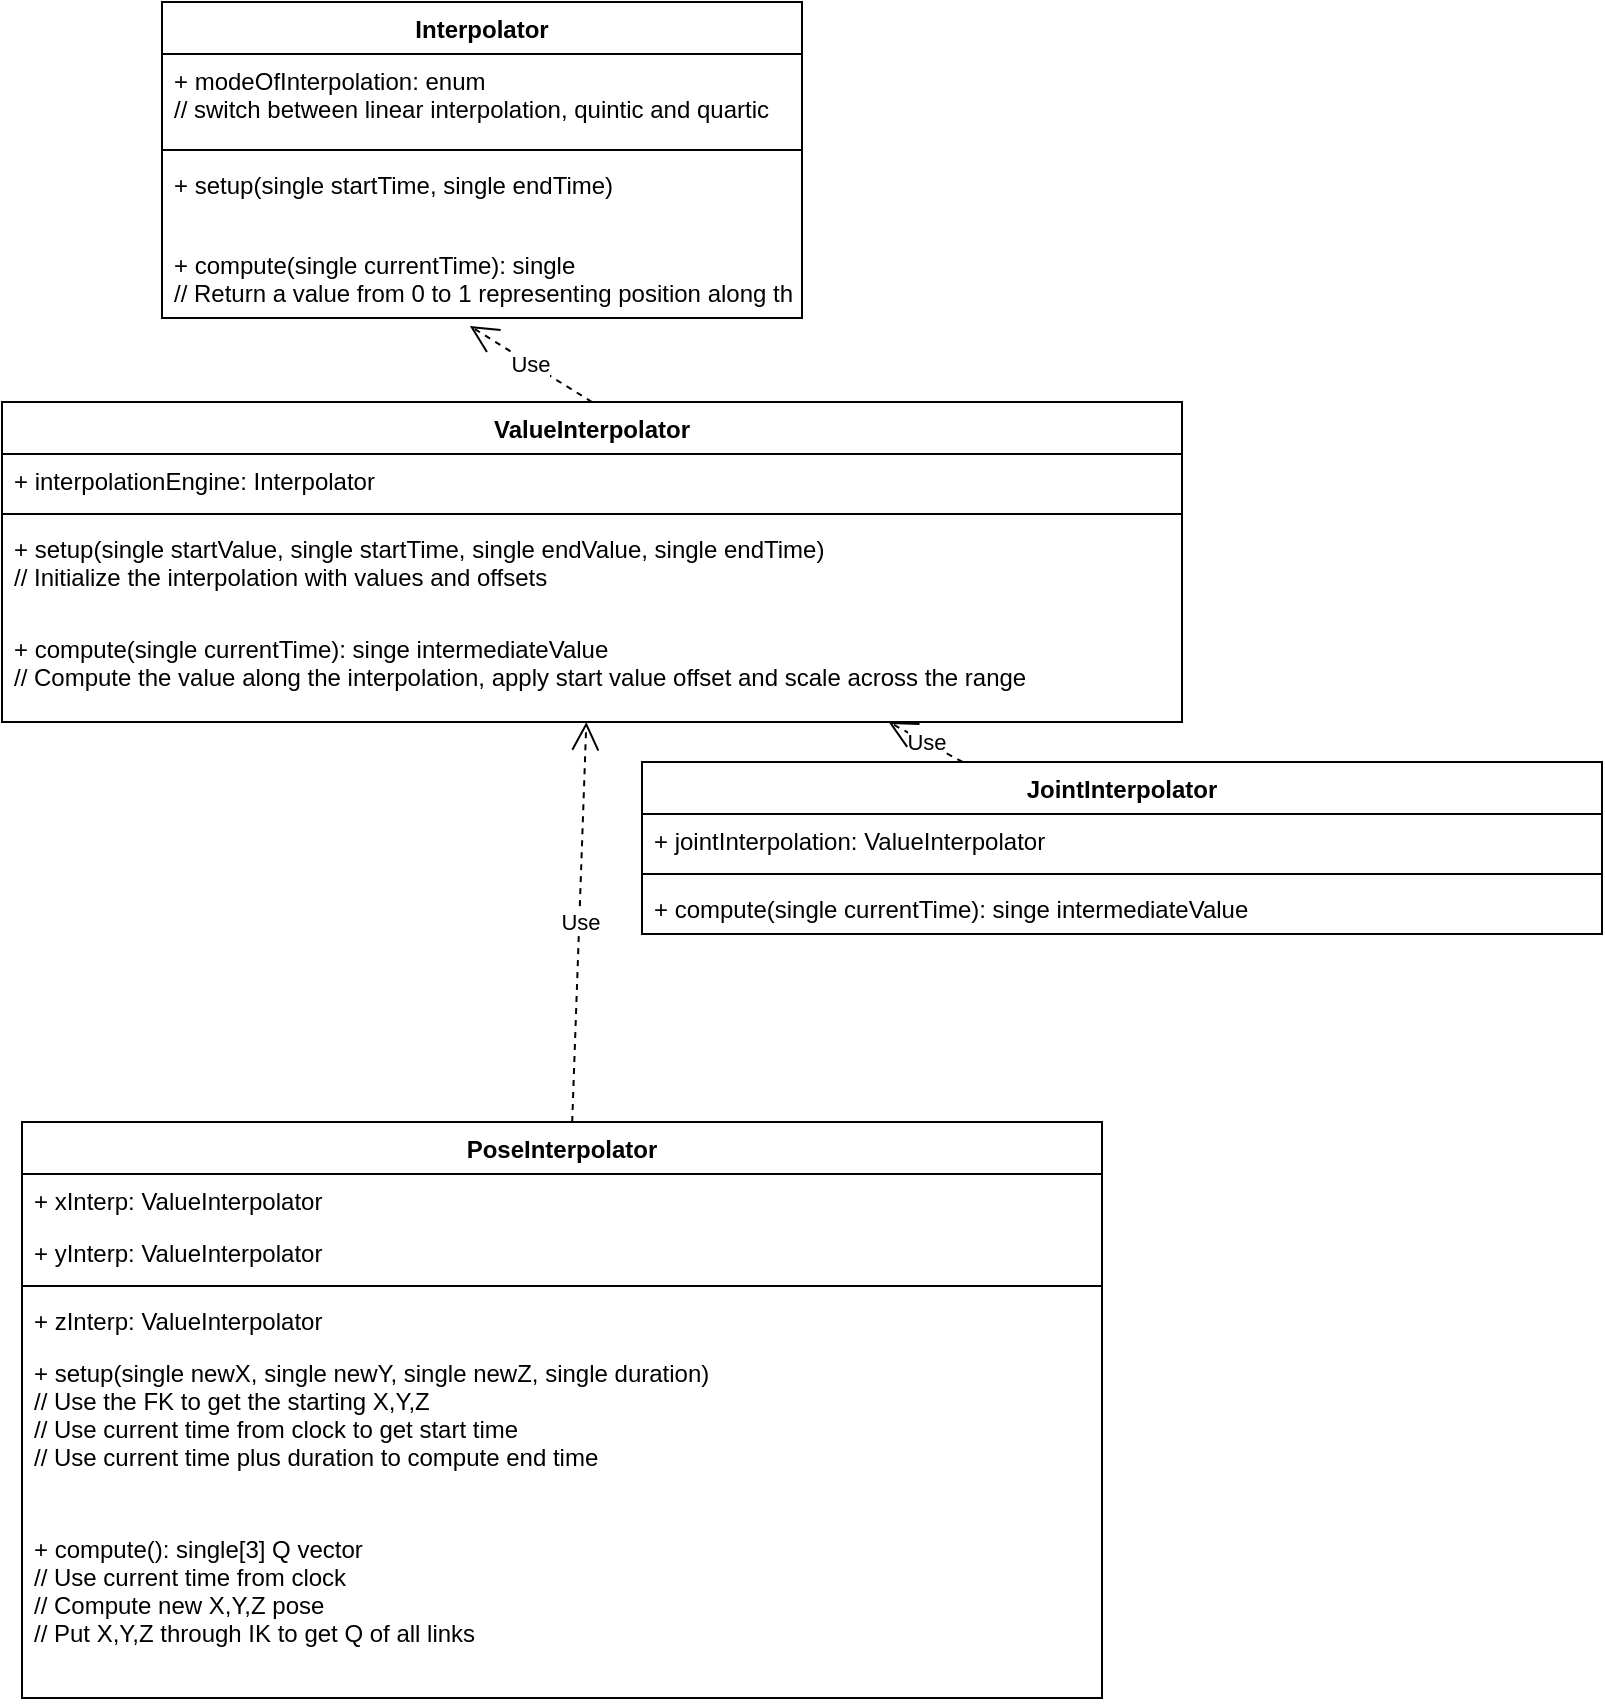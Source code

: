<mxfile version="13.7.3" type="github">
  <diagram name="Page-1" id="b5b7bab2-c9e2-2cf4-8b2a-24fd1a2a6d21">
    <mxGraphModel dx="930" dy="1158" grid="1" gridSize="10" guides="1" tooltips="1" connect="1" arrows="1" fold="1" page="1" pageScale="1" pageWidth="827" pageHeight="1169" background="#ffffff" math="0" shadow="0">
      <root>
        <mxCell id="0" />
        <mxCell id="1" parent="0" />
        <mxCell id="2eol-hDx-aK6MEHkuCqB-11" value="Use" style="endArrow=open;endSize=12;dashed=1;html=1;exitX=0.5;exitY=0;exitDx=0;exitDy=0;entryX=0.481;entryY=1.1;entryDx=0;entryDy=0;entryPerimeter=0;" edge="1" parent="1" source="2eol-hDx-aK6MEHkuCqB-7" target="2eol-hDx-aK6MEHkuCqB-5">
          <mxGeometry width="160" relative="1" as="geometry">
            <mxPoint x="290" y="610" as="sourcePoint" />
            <mxPoint x="450" y="610" as="targetPoint" />
          </mxGeometry>
        </mxCell>
        <mxCell id="2eol-hDx-aK6MEHkuCqB-23" value="Use" style="endArrow=open;endSize=12;dashed=1;html=1;" edge="1" parent="1" source="2eol-hDx-aK6MEHkuCqB-13" target="2eol-hDx-aK6MEHkuCqB-7">
          <mxGeometry width="160" relative="1" as="geometry">
            <mxPoint x="290" y="610" as="sourcePoint" />
            <mxPoint x="450" y="610" as="targetPoint" />
          </mxGeometry>
        </mxCell>
        <mxCell id="2eol-hDx-aK6MEHkuCqB-24" value="Use" style="endArrow=open;endSize=12;dashed=1;html=1;" edge="1" parent="1" source="2eol-hDx-aK6MEHkuCqB-17" target="2eol-hDx-aK6MEHkuCqB-7">
          <mxGeometry width="160" relative="1" as="geometry">
            <mxPoint x="430" y="890" as="sourcePoint" />
            <mxPoint x="590" y="890" as="targetPoint" />
          </mxGeometry>
        </mxCell>
        <mxCell id="2eol-hDx-aK6MEHkuCqB-1" value="Interpolator" style="swimlane;fontStyle=1;align=center;verticalAlign=top;childLayout=stackLayout;horizontal=1;startSize=26;horizontalStack=0;resizeParent=1;resizeParentMax=0;resizeLast=0;collapsible=1;marginBottom=0;" vertex="1" parent="1">
          <mxGeometry x="80" y="10" width="320" height="158" as="geometry">
            <mxRectangle x="100" y="100" width="100" height="26" as="alternateBounds" />
          </mxGeometry>
        </mxCell>
        <mxCell id="2eol-hDx-aK6MEHkuCqB-2" value="+ modeOfInterpolation: enum&#xa;// switch between linear interpolation, quintic and quartic" style="text;strokeColor=none;fillColor=none;align=left;verticalAlign=top;spacingLeft=4;spacingRight=4;overflow=hidden;rotatable=0;points=[[0,0.5],[1,0.5]];portConstraint=eastwest;" vertex="1" parent="2eol-hDx-aK6MEHkuCqB-1">
          <mxGeometry y="26" width="320" height="44" as="geometry" />
        </mxCell>
        <mxCell id="2eol-hDx-aK6MEHkuCqB-3" value="" style="line;strokeWidth=1;fillColor=none;align=left;verticalAlign=middle;spacingTop=-1;spacingLeft=3;spacingRight=3;rotatable=0;labelPosition=right;points=[];portConstraint=eastwest;" vertex="1" parent="2eol-hDx-aK6MEHkuCqB-1">
          <mxGeometry y="70" width="320" height="8" as="geometry" />
        </mxCell>
        <mxCell id="2eol-hDx-aK6MEHkuCqB-4" value="+ setup(single startTime, single endTime)&#xa;" style="text;strokeColor=none;fillColor=none;align=left;verticalAlign=top;spacingLeft=4;spacingRight=4;overflow=hidden;rotatable=0;points=[[0,0.5],[1,0.5]];portConstraint=eastwest;" vertex="1" parent="2eol-hDx-aK6MEHkuCqB-1">
          <mxGeometry y="78" width="320" height="40" as="geometry" />
        </mxCell>
        <mxCell id="2eol-hDx-aK6MEHkuCqB-5" value="+ compute(single currentTime): single&#xa;// Return a value from 0 to 1 representing position along the path" style="text;strokeColor=none;fillColor=none;align=left;verticalAlign=top;spacingLeft=4;spacingRight=4;overflow=hidden;rotatable=0;points=[[0,0.5],[1,0.5]];portConstraint=eastwest;" vertex="1" parent="2eol-hDx-aK6MEHkuCqB-1">
          <mxGeometry y="118" width="320" height="40" as="geometry" />
        </mxCell>
        <mxCell id="2eol-hDx-aK6MEHkuCqB-7" value="ValueInterpolator" style="swimlane;fontStyle=1;align=center;verticalAlign=top;childLayout=stackLayout;horizontal=1;startSize=26;horizontalStack=0;resizeParent=1;resizeParentMax=0;resizeLast=0;collapsible=1;marginBottom=0;" vertex="1" parent="1">
          <mxGeometry y="210" width="590" height="160" as="geometry" />
        </mxCell>
        <mxCell id="2eol-hDx-aK6MEHkuCqB-8" value="+ interpolationEngine: Interpolator" style="text;strokeColor=none;fillColor=none;align=left;verticalAlign=top;spacingLeft=4;spacingRight=4;overflow=hidden;rotatable=0;points=[[0,0.5],[1,0.5]];portConstraint=eastwest;" vertex="1" parent="2eol-hDx-aK6MEHkuCqB-7">
          <mxGeometry y="26" width="590" height="26" as="geometry" />
        </mxCell>
        <mxCell id="2eol-hDx-aK6MEHkuCqB-9" value="" style="line;strokeWidth=1;fillColor=none;align=left;verticalAlign=middle;spacingTop=-1;spacingLeft=3;spacingRight=3;rotatable=0;labelPosition=right;points=[];portConstraint=eastwest;" vertex="1" parent="2eol-hDx-aK6MEHkuCqB-7">
          <mxGeometry y="52" width="590" height="8" as="geometry" />
        </mxCell>
        <mxCell id="2eol-hDx-aK6MEHkuCqB-10" value="+ setup(single startValue, single startTime, single endValue, single endTime)&#xa;// Initialize the interpolation with values and offsets&#xa;" style="text;strokeColor=none;fillColor=none;align=left;verticalAlign=top;spacingLeft=4;spacingRight=4;overflow=hidden;rotatable=0;points=[[0,0.5],[1,0.5]];portConstraint=eastwest;" vertex="1" parent="2eol-hDx-aK6MEHkuCqB-7">
          <mxGeometry y="60" width="590" height="50" as="geometry" />
        </mxCell>
        <mxCell id="2eol-hDx-aK6MEHkuCqB-12" value="+ compute(single currentTime): singe intermediateValue&#xa;// Compute the value along the interpolation, apply start value offset and scale across the range&#xa;" style="text;strokeColor=none;fillColor=none;align=left;verticalAlign=top;spacingLeft=4;spacingRight=4;overflow=hidden;rotatable=0;points=[[0,0.5],[1,0.5]];portConstraint=eastwest;" vertex="1" parent="2eol-hDx-aK6MEHkuCqB-7">
          <mxGeometry y="110" width="590" height="50" as="geometry" />
        </mxCell>
        <mxCell id="2eol-hDx-aK6MEHkuCqB-13" value="PoseInterpolator" style="swimlane;fontStyle=1;align=center;verticalAlign=top;childLayout=stackLayout;horizontal=1;startSize=26;horizontalStack=0;resizeParent=1;resizeParentMax=0;resizeLast=0;collapsible=1;marginBottom=0;" vertex="1" parent="1">
          <mxGeometry x="10" y="570" width="540" height="288" as="geometry" />
        </mxCell>
        <mxCell id="2eol-hDx-aK6MEHkuCqB-14" value="+ xInterp: ValueInterpolator" style="text;strokeColor=none;fillColor=none;align=left;verticalAlign=top;spacingLeft=4;spacingRight=4;overflow=hidden;rotatable=0;points=[[0,0.5],[1,0.5]];portConstraint=eastwest;" vertex="1" parent="2eol-hDx-aK6MEHkuCqB-13">
          <mxGeometry y="26" width="540" height="26" as="geometry" />
        </mxCell>
        <mxCell id="2eol-hDx-aK6MEHkuCqB-21" value="+ yInterp: ValueInterpolator" style="text;strokeColor=none;fillColor=none;align=left;verticalAlign=top;spacingLeft=4;spacingRight=4;overflow=hidden;rotatable=0;points=[[0,0.5],[1,0.5]];portConstraint=eastwest;" vertex="1" parent="2eol-hDx-aK6MEHkuCqB-13">
          <mxGeometry y="52" width="540" height="26" as="geometry" />
        </mxCell>
        <mxCell id="2eol-hDx-aK6MEHkuCqB-15" value="" style="line;strokeWidth=1;fillColor=none;align=left;verticalAlign=middle;spacingTop=-1;spacingLeft=3;spacingRight=3;rotatable=0;labelPosition=right;points=[];portConstraint=eastwest;" vertex="1" parent="2eol-hDx-aK6MEHkuCqB-13">
          <mxGeometry y="78" width="540" height="8" as="geometry" />
        </mxCell>
        <mxCell id="2eol-hDx-aK6MEHkuCqB-22" value="+ zInterp: ValueInterpolator" style="text;strokeColor=none;fillColor=none;align=left;verticalAlign=top;spacingLeft=4;spacingRight=4;overflow=hidden;rotatable=0;points=[[0,0.5],[1,0.5]];portConstraint=eastwest;" vertex="1" parent="2eol-hDx-aK6MEHkuCqB-13">
          <mxGeometry y="86" width="540" height="26" as="geometry" />
        </mxCell>
        <mxCell id="2eol-hDx-aK6MEHkuCqB-16" value="+ setup(single newX, single newY, single newZ, single duration)&#xa;// Use the FK to get the starting X,Y,Z&#xa;// Use current time from clock to get start time&#xa;// Use current time plus duration to compute end time" style="text;strokeColor=none;fillColor=none;align=left;verticalAlign=top;spacingLeft=4;spacingRight=4;overflow=hidden;rotatable=0;points=[[0,0.5],[1,0.5]];portConstraint=eastwest;" vertex="1" parent="2eol-hDx-aK6MEHkuCqB-13">
          <mxGeometry y="112" width="540" height="88" as="geometry" />
        </mxCell>
        <mxCell id="2eol-hDx-aK6MEHkuCqB-25" value="+ compute(): single[3] Q vector&#xa;// Use current time from clock&#xa;// Compute new X,Y,Z pose&#xa;// Put X,Y,Z through IK to get Q of all links" style="text;strokeColor=none;fillColor=none;align=left;verticalAlign=top;spacingLeft=4;spacingRight=4;overflow=hidden;rotatable=0;points=[[0,0.5],[1,0.5]];portConstraint=eastwest;" vertex="1" parent="2eol-hDx-aK6MEHkuCqB-13">
          <mxGeometry y="200" width="540" height="88" as="geometry" />
        </mxCell>
        <mxCell id="2eol-hDx-aK6MEHkuCqB-17" value="JointInterpolator" style="swimlane;fontStyle=1;align=center;verticalAlign=top;childLayout=stackLayout;horizontal=1;startSize=26;horizontalStack=0;resizeParent=1;resizeParentMax=0;resizeLast=0;collapsible=1;marginBottom=0;" vertex="1" parent="1">
          <mxGeometry x="320" y="390" width="480" height="86" as="geometry" />
        </mxCell>
        <mxCell id="2eol-hDx-aK6MEHkuCqB-18" value="+ jointInterpolation: ValueInterpolator" style="text;strokeColor=none;fillColor=none;align=left;verticalAlign=top;spacingLeft=4;spacingRight=4;overflow=hidden;rotatable=0;points=[[0,0.5],[1,0.5]];portConstraint=eastwest;" vertex="1" parent="2eol-hDx-aK6MEHkuCqB-17">
          <mxGeometry y="26" width="480" height="26" as="geometry" />
        </mxCell>
        <mxCell id="2eol-hDx-aK6MEHkuCqB-19" value="" style="line;strokeWidth=1;fillColor=none;align=left;verticalAlign=middle;spacingTop=-1;spacingLeft=3;spacingRight=3;rotatable=0;labelPosition=right;points=[];portConstraint=eastwest;" vertex="1" parent="2eol-hDx-aK6MEHkuCqB-17">
          <mxGeometry y="52" width="480" height="8" as="geometry" />
        </mxCell>
        <mxCell id="2eol-hDx-aK6MEHkuCqB-20" value="+ compute(single currentTime): singe intermediateValue&#xa;&#xa;" style="text;strokeColor=none;fillColor=none;align=left;verticalAlign=top;spacingLeft=4;spacingRight=4;overflow=hidden;rotatable=0;points=[[0,0.5],[1,0.5]];portConstraint=eastwest;" vertex="1" parent="2eol-hDx-aK6MEHkuCqB-17">
          <mxGeometry y="60" width="480" height="26" as="geometry" />
        </mxCell>
      </root>
    </mxGraphModel>
  </diagram>
</mxfile>
